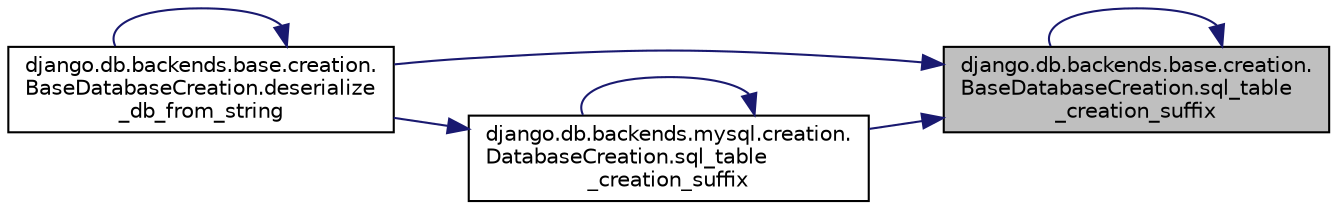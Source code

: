 digraph "django.db.backends.base.creation.BaseDatabaseCreation.sql_table_creation_suffix"
{
 // LATEX_PDF_SIZE
  edge [fontname="Helvetica",fontsize="10",labelfontname="Helvetica",labelfontsize="10"];
  node [fontname="Helvetica",fontsize="10",shape=record];
  rankdir="RL";
  Node1 [label="django.db.backends.base.creation.\lBaseDatabaseCreation.sql_table\l_creation_suffix",height=0.2,width=0.4,color="black", fillcolor="grey75", style="filled", fontcolor="black",tooltip=" "];
  Node1 -> Node2 [dir="back",color="midnightblue",fontsize="10",style="solid",fontname="Helvetica"];
  Node2 [label="django.db.backends.base.creation.\lBaseDatabaseCreation.deserialize\l_db_from_string",height=0.2,width=0.4,color="black", fillcolor="white", style="filled",URL="$de/d41/classdjango_1_1db_1_1backends_1_1base_1_1creation_1_1_base_database_creation.html#ad76483a11aa346a5d3923e34a8c777cd",tooltip=" "];
  Node2 -> Node2 [dir="back",color="midnightblue",fontsize="10",style="solid",fontname="Helvetica"];
  Node1 -> Node1 [dir="back",color="midnightblue",fontsize="10",style="solid",fontname="Helvetica"];
  Node1 -> Node3 [dir="back",color="midnightblue",fontsize="10",style="solid",fontname="Helvetica"];
  Node3 [label="django.db.backends.mysql.creation.\lDatabaseCreation.sql_table\l_creation_suffix",height=0.2,width=0.4,color="black", fillcolor="white", style="filled",URL="$d9/d3c/classdjango_1_1db_1_1backends_1_1mysql_1_1creation_1_1_database_creation.html#a40379e0d804709a060a280e202fc25b1",tooltip=" "];
  Node3 -> Node2 [dir="back",color="midnightblue",fontsize="10",style="solid",fontname="Helvetica"];
  Node3 -> Node3 [dir="back",color="midnightblue",fontsize="10",style="solid",fontname="Helvetica"];
}
